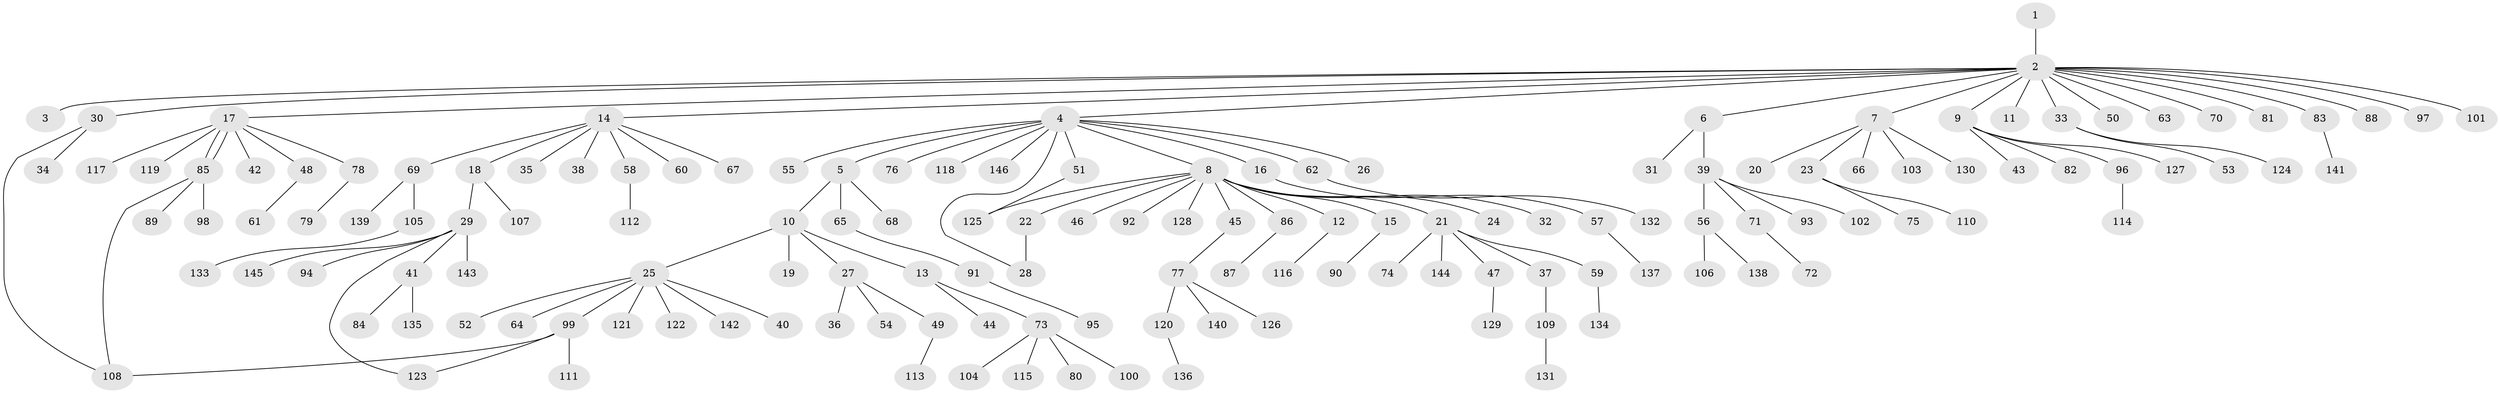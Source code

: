 // coarse degree distribution, {1: 0.6578947368421053, 18: 0.008771929824561403, 12: 0.008771929824561403, 4: 0.05263157894736842, 2: 0.16666666666666666, 5: 0.02631578947368421, 13: 0.008771929824561403, 6: 0.017543859649122806, 7: 0.017543859649122806, 8: 0.008771929824561403, 3: 0.02631578947368421}
// Generated by graph-tools (version 1.1) at 2025/23/03/03/25 07:23:50]
// undirected, 146 vertices, 151 edges
graph export_dot {
graph [start="1"]
  node [color=gray90,style=filled];
  1;
  2;
  3;
  4;
  5;
  6;
  7;
  8;
  9;
  10;
  11;
  12;
  13;
  14;
  15;
  16;
  17;
  18;
  19;
  20;
  21;
  22;
  23;
  24;
  25;
  26;
  27;
  28;
  29;
  30;
  31;
  32;
  33;
  34;
  35;
  36;
  37;
  38;
  39;
  40;
  41;
  42;
  43;
  44;
  45;
  46;
  47;
  48;
  49;
  50;
  51;
  52;
  53;
  54;
  55;
  56;
  57;
  58;
  59;
  60;
  61;
  62;
  63;
  64;
  65;
  66;
  67;
  68;
  69;
  70;
  71;
  72;
  73;
  74;
  75;
  76;
  77;
  78;
  79;
  80;
  81;
  82;
  83;
  84;
  85;
  86;
  87;
  88;
  89;
  90;
  91;
  92;
  93;
  94;
  95;
  96;
  97;
  98;
  99;
  100;
  101;
  102;
  103;
  104;
  105;
  106;
  107;
  108;
  109;
  110;
  111;
  112;
  113;
  114;
  115;
  116;
  117;
  118;
  119;
  120;
  121;
  122;
  123;
  124;
  125;
  126;
  127;
  128;
  129;
  130;
  131;
  132;
  133;
  134;
  135;
  136;
  137;
  138;
  139;
  140;
  141;
  142;
  143;
  144;
  145;
  146;
  1 -- 2;
  2 -- 3;
  2 -- 4;
  2 -- 6;
  2 -- 7;
  2 -- 9;
  2 -- 11;
  2 -- 14;
  2 -- 17;
  2 -- 30;
  2 -- 33;
  2 -- 50;
  2 -- 63;
  2 -- 70;
  2 -- 81;
  2 -- 83;
  2 -- 88;
  2 -- 97;
  2 -- 101;
  4 -- 5;
  4 -- 8;
  4 -- 16;
  4 -- 26;
  4 -- 28;
  4 -- 51;
  4 -- 55;
  4 -- 62;
  4 -- 76;
  4 -- 118;
  4 -- 146;
  5 -- 10;
  5 -- 65;
  5 -- 68;
  6 -- 31;
  6 -- 39;
  7 -- 20;
  7 -- 23;
  7 -- 66;
  7 -- 103;
  7 -- 130;
  8 -- 12;
  8 -- 15;
  8 -- 21;
  8 -- 22;
  8 -- 24;
  8 -- 32;
  8 -- 45;
  8 -- 46;
  8 -- 86;
  8 -- 92;
  8 -- 125;
  8 -- 128;
  9 -- 43;
  9 -- 82;
  9 -- 96;
  9 -- 127;
  10 -- 13;
  10 -- 19;
  10 -- 25;
  10 -- 27;
  12 -- 116;
  13 -- 44;
  13 -- 73;
  14 -- 18;
  14 -- 35;
  14 -- 38;
  14 -- 58;
  14 -- 60;
  14 -- 67;
  14 -- 69;
  15 -- 90;
  16 -- 57;
  17 -- 42;
  17 -- 48;
  17 -- 78;
  17 -- 85;
  17 -- 85;
  17 -- 117;
  17 -- 119;
  18 -- 29;
  18 -- 107;
  21 -- 37;
  21 -- 47;
  21 -- 59;
  21 -- 74;
  21 -- 144;
  22 -- 28;
  23 -- 75;
  23 -- 110;
  25 -- 40;
  25 -- 52;
  25 -- 64;
  25 -- 99;
  25 -- 121;
  25 -- 122;
  25 -- 142;
  27 -- 36;
  27 -- 49;
  27 -- 54;
  29 -- 41;
  29 -- 94;
  29 -- 123;
  29 -- 143;
  29 -- 145;
  30 -- 34;
  30 -- 108;
  33 -- 53;
  33 -- 124;
  37 -- 109;
  39 -- 56;
  39 -- 71;
  39 -- 93;
  39 -- 102;
  41 -- 84;
  41 -- 135;
  45 -- 77;
  47 -- 129;
  48 -- 61;
  49 -- 113;
  51 -- 125;
  56 -- 106;
  56 -- 138;
  57 -- 137;
  58 -- 112;
  59 -- 134;
  62 -- 132;
  65 -- 91;
  69 -- 105;
  69 -- 139;
  71 -- 72;
  73 -- 80;
  73 -- 100;
  73 -- 104;
  73 -- 115;
  77 -- 120;
  77 -- 126;
  77 -- 140;
  78 -- 79;
  83 -- 141;
  85 -- 89;
  85 -- 98;
  85 -- 108;
  86 -- 87;
  91 -- 95;
  96 -- 114;
  99 -- 108;
  99 -- 111;
  99 -- 123;
  105 -- 133;
  109 -- 131;
  120 -- 136;
}
